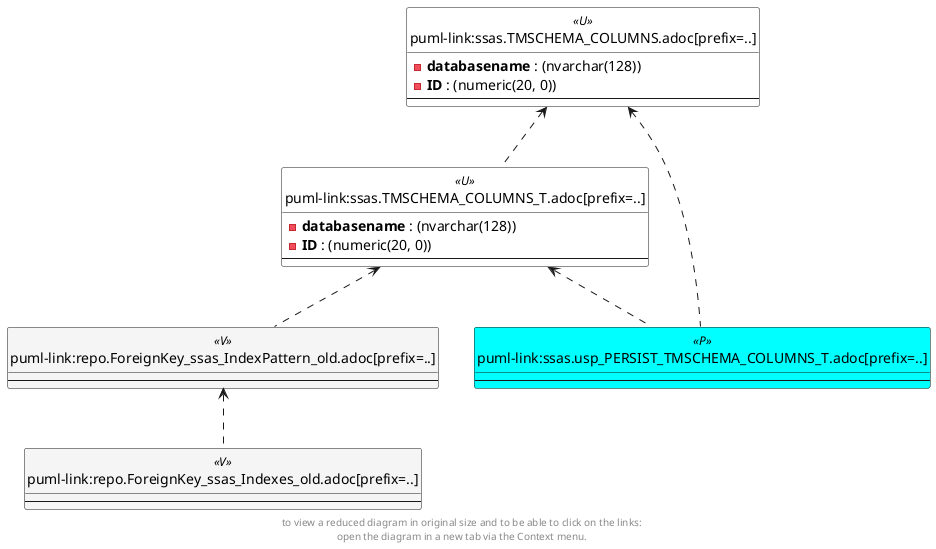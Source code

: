 @startuml
'Left to right direction
top to bottom direction
hide circle
'avoide "." issues:
set namespaceSeparator none


skinparam class {
  BackgroundColor White
  BackgroundColor<<FN>> Yellow
  BackgroundColor<<FS>> Yellow
  BackgroundColor<<FT>> LightGray
  BackgroundColor<<IF>> Yellow
  BackgroundColor<<IS>> Yellow
  BackgroundColor<<P>> Aqua
  BackgroundColor<<PC>> Aqua
  BackgroundColor<<SN>> Yellow
  BackgroundColor<<SO>> SlateBlue
  BackgroundColor<<TF>> LightGray
  BackgroundColor<<TR>> Tomato
  BackgroundColor<<U>> White
  BackgroundColor<<V>> WhiteSmoke
  BackgroundColor<<X>> Aqua
}


entity "puml-link:repo.ForeignKey_ssas_Indexes_old.adoc[prefix=..]" as repo.ForeignKey_ssas_Indexes_old << V >> {
  --
}

entity "puml-link:repo.ForeignKey_ssas_IndexPattern_old.adoc[prefix=..]" as repo.ForeignKey_ssas_IndexPattern_old << V >> {
  --
}

entity "puml-link:ssas.TMSCHEMA_COLUMNS.adoc[prefix=..]" as ssas.TMSCHEMA_COLUMNS << U >> {
  - **databasename** : (nvarchar(128))
  - **ID** : (numeric(20, 0))
  --
}

entity "puml-link:ssas.TMSCHEMA_COLUMNS_T.adoc[prefix=..]" as ssas.TMSCHEMA_COLUMNS_T << U >> {
  - **databasename** : (nvarchar(128))
  - **ID** : (numeric(20, 0))
  --
}

entity "puml-link:ssas.usp_PERSIST_TMSCHEMA_COLUMNS_T.adoc[prefix=..]" as ssas.usp_PERSIST_TMSCHEMA_COLUMNS_T << P >> {
  --
}

repo.ForeignKey_ssas_IndexPattern_old <.. repo.ForeignKey_ssas_Indexes_old
ssas.TMSCHEMA_COLUMNS <.. ssas.TMSCHEMA_COLUMNS_T
ssas.TMSCHEMA_COLUMNS <.. ssas.usp_PERSIST_TMSCHEMA_COLUMNS_T
ssas.TMSCHEMA_COLUMNS_T <.. ssas.usp_PERSIST_TMSCHEMA_COLUMNS_T
ssas.TMSCHEMA_COLUMNS_T <.. repo.ForeignKey_ssas_IndexPattern_old
footer
to view a reduced diagram in original size and to be able to click on the links:
open the diagram in a new tab via the Context menu.
end footer

@enduml

